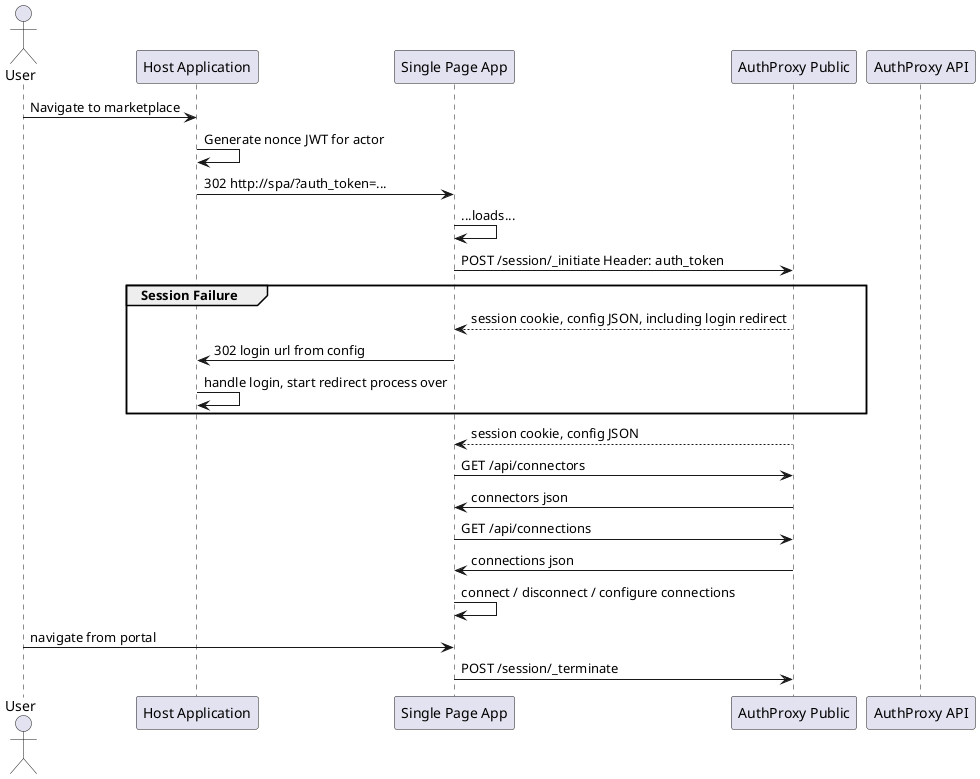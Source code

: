 @startuml
actor User
participant "Host Application" as host
participant "Single Page App" as SPA
participant "AuthProxy Public" as public
participant "AuthProxy API" as API

User -> host: Navigate to marketplace

host -> host: Generate nonce JWT for actor

host -> SPA: 302 http://spa/?auth_token=...

SPA -> SPA: ...loads...

SPA -> public: POST /session/_initiate Header: auth_token

group Session Failure
    public --> SPA: session cookie, config JSON, including login redirect

    SPA -> host: 302 login url from config

    host -> host: handle login, start redirect process over
end

public --> SPA: session cookie, config JSON

SPA -> public: GET /api/connectors

public -> SPA: connectors json

SPA -> public: GET /api/connections

public -> SPA: connections json

SPA -> SPA: connect / disconnect / configure connections

User -> SPA: navigate from portal

SPA -> public: POST /session/_terminate
@enduml